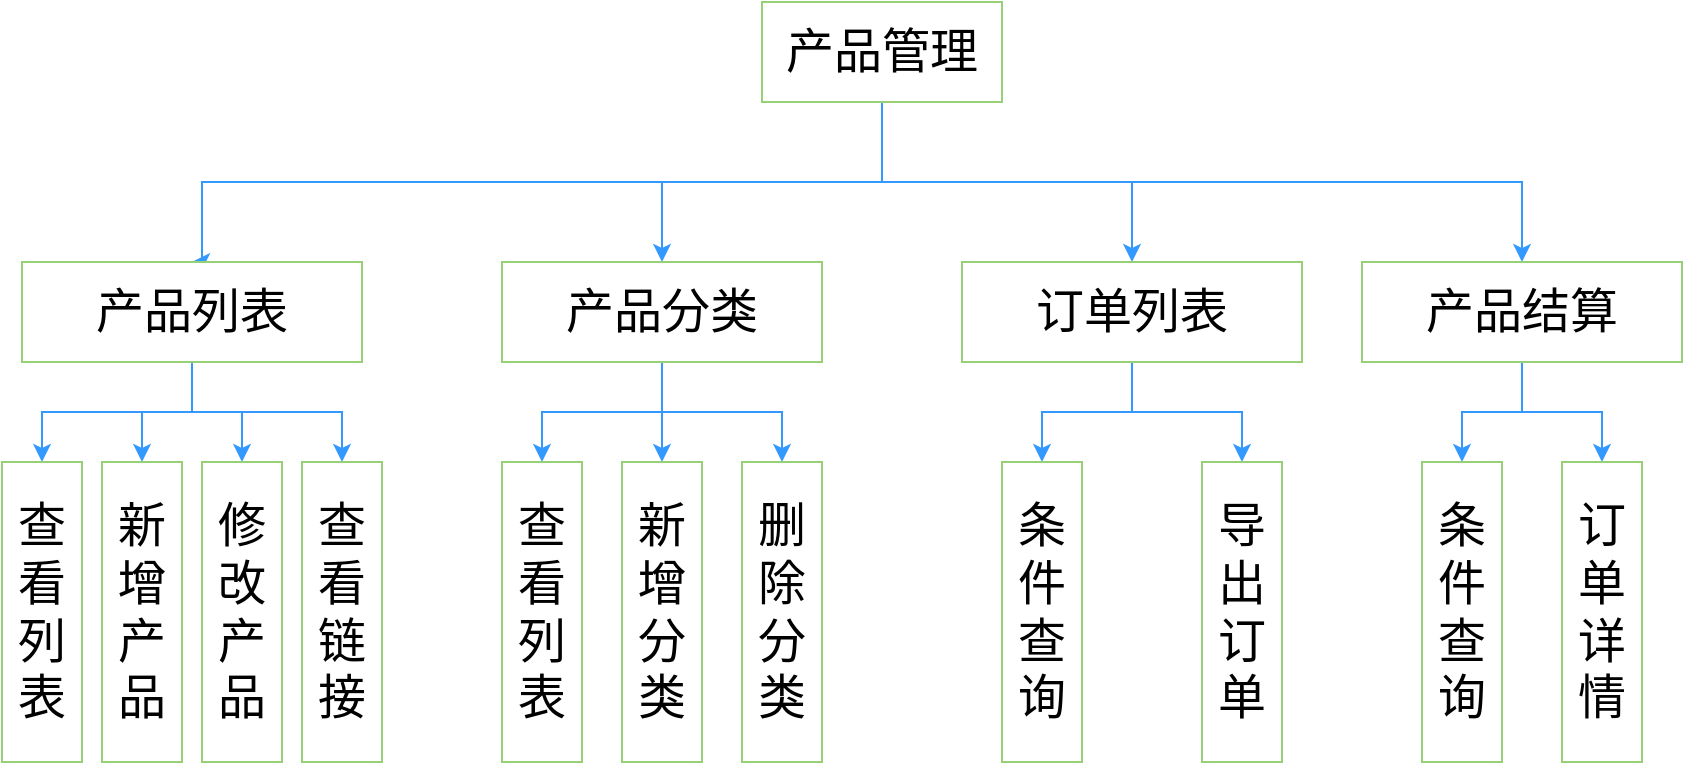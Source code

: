<mxfile version="20.2.6" type="github">
  <diagram id="2YnmBvnwqgAyrmYYEAlh" name="第 1 页">
    <mxGraphModel dx="1426" dy="1792" grid="1" gridSize="10" guides="1" tooltips="1" connect="1" arrows="1" fold="1" page="1" pageScale="1" pageWidth="827" pageHeight="1169" math="0" shadow="0">
      <root>
        <mxCell id="0" />
        <mxCell id="1" parent="0" />
        <mxCell id="NgeabX5yVp1asUE-ojEV-1" style="edgeStyle=orthogonalEdgeStyle;rounded=0;orthogonalLoop=1;jettySize=auto;html=1;entryX=0.5;entryY=0;entryDx=0;entryDy=0;fontSize=24;strokeColor=#3399FF;" edge="1" parent="1" source="NgeabX5yVp1asUE-ojEV-5" target="NgeabX5yVp1asUE-ojEV-6">
          <mxGeometry relative="1" as="geometry">
            <Array as="points">
              <mxPoint x="520" y="-570" />
              <mxPoint x="180" y="-570" />
              <mxPoint x="180" y="-530" />
            </Array>
          </mxGeometry>
        </mxCell>
        <mxCell id="NgeabX5yVp1asUE-ojEV-2" style="edgeStyle=orthogonalEdgeStyle;rounded=0;orthogonalLoop=1;jettySize=auto;html=1;entryX=0.5;entryY=0;entryDx=0;entryDy=0;fontSize=24;strokeColor=#3399FF;" edge="1" parent="1" source="NgeabX5yVp1asUE-ojEV-5" target="NgeabX5yVp1asUE-ojEV-7">
          <mxGeometry relative="1" as="geometry">
            <Array as="points">
              <mxPoint x="520" y="-570" />
              <mxPoint x="410" y="-570" />
            </Array>
          </mxGeometry>
        </mxCell>
        <mxCell id="NgeabX5yVp1asUE-ojEV-3" style="edgeStyle=orthogonalEdgeStyle;rounded=0;orthogonalLoop=1;jettySize=auto;html=1;entryX=0.5;entryY=0;entryDx=0;entryDy=0;fontSize=24;strokeColor=#3399FF;" edge="1" parent="1" source="NgeabX5yVp1asUE-ojEV-5" target="NgeabX5yVp1asUE-ojEV-8">
          <mxGeometry relative="1" as="geometry">
            <Array as="points">
              <mxPoint x="520" y="-570" />
              <mxPoint x="645" y="-570" />
            </Array>
          </mxGeometry>
        </mxCell>
        <mxCell id="NgeabX5yVp1asUE-ojEV-4" style="edgeStyle=orthogonalEdgeStyle;rounded=0;orthogonalLoop=1;jettySize=auto;html=1;entryX=0.5;entryY=0;entryDx=0;entryDy=0;fontSize=24;strokeColor=#3399FF;" edge="1" parent="1" source="NgeabX5yVp1asUE-ojEV-5" target="NgeabX5yVp1asUE-ojEV-9">
          <mxGeometry relative="1" as="geometry">
            <Array as="points">
              <mxPoint x="520" y="-570" />
              <mxPoint x="840" y="-570" />
            </Array>
          </mxGeometry>
        </mxCell>
        <mxCell id="NgeabX5yVp1asUE-ojEV-5" value="产品管理" style="rounded=0;whiteSpace=wrap;html=1;fontSize=24;strokeColor=#97D077;" vertex="1" parent="1">
          <mxGeometry x="460" y="-660" width="120" height="50" as="geometry" />
        </mxCell>
        <mxCell id="NgeabX5yVp1asUE-ojEV-22" style="edgeStyle=orthogonalEdgeStyle;rounded=0;orthogonalLoop=1;jettySize=auto;html=1;entryX=0.5;entryY=0;entryDx=0;entryDy=0;fontSize=24;strokeColor=#3399FF;" edge="1" parent="1" source="NgeabX5yVp1asUE-ojEV-6" target="NgeabX5yVp1asUE-ojEV-10">
          <mxGeometry relative="1" as="geometry" />
        </mxCell>
        <mxCell id="NgeabX5yVp1asUE-ojEV-23" style="edgeStyle=orthogonalEdgeStyle;rounded=0;orthogonalLoop=1;jettySize=auto;html=1;entryX=0.5;entryY=0;entryDx=0;entryDy=0;fontSize=24;strokeColor=#3399FF;" edge="1" parent="1" source="NgeabX5yVp1asUE-ojEV-6" target="NgeabX5yVp1asUE-ojEV-12">
          <mxGeometry relative="1" as="geometry" />
        </mxCell>
        <mxCell id="NgeabX5yVp1asUE-ojEV-24" style="edgeStyle=orthogonalEdgeStyle;rounded=0;orthogonalLoop=1;jettySize=auto;html=1;entryX=0.5;entryY=0;entryDx=0;entryDy=0;fontSize=24;strokeColor=#3399FF;" edge="1" parent="1" source="NgeabX5yVp1asUE-ojEV-6" target="NgeabX5yVp1asUE-ojEV-13">
          <mxGeometry relative="1" as="geometry" />
        </mxCell>
        <mxCell id="NgeabX5yVp1asUE-ojEV-25" style="edgeStyle=orthogonalEdgeStyle;rounded=0;orthogonalLoop=1;jettySize=auto;html=1;fontSize=24;strokeColor=#3399FF;" edge="1" parent="1" source="NgeabX5yVp1asUE-ojEV-6" target="NgeabX5yVp1asUE-ojEV-14">
          <mxGeometry relative="1" as="geometry" />
        </mxCell>
        <mxCell id="NgeabX5yVp1asUE-ojEV-6" value="产品列表" style="rounded=0;whiteSpace=wrap;html=1;fontSize=24;strokeColor=#97D077;" vertex="1" parent="1">
          <mxGeometry x="90" y="-530" width="170" height="50" as="geometry" />
        </mxCell>
        <mxCell id="NgeabX5yVp1asUE-ojEV-26" style="edgeStyle=orthogonalEdgeStyle;rounded=0;orthogonalLoop=1;jettySize=auto;html=1;entryX=0.5;entryY=0;entryDx=0;entryDy=0;fontSize=24;strokeColor=#3399FF;" edge="1" parent="1" source="NgeabX5yVp1asUE-ojEV-7" target="NgeabX5yVp1asUE-ojEV-15">
          <mxGeometry relative="1" as="geometry" />
        </mxCell>
        <mxCell id="NgeabX5yVp1asUE-ojEV-27" style="edgeStyle=orthogonalEdgeStyle;rounded=0;orthogonalLoop=1;jettySize=auto;html=1;entryX=0.5;entryY=0;entryDx=0;entryDy=0;fontSize=24;strokeColor=#3399FF;" edge="1" parent="1" source="NgeabX5yVp1asUE-ojEV-7" target="NgeabX5yVp1asUE-ojEV-16">
          <mxGeometry relative="1" as="geometry" />
        </mxCell>
        <mxCell id="NgeabX5yVp1asUE-ojEV-28" style="edgeStyle=orthogonalEdgeStyle;rounded=0;orthogonalLoop=1;jettySize=auto;html=1;entryX=0.5;entryY=0;entryDx=0;entryDy=0;fontSize=24;strokeColor=#3399FF;" edge="1" parent="1" source="NgeabX5yVp1asUE-ojEV-7" target="NgeabX5yVp1asUE-ojEV-17">
          <mxGeometry relative="1" as="geometry" />
        </mxCell>
        <mxCell id="NgeabX5yVp1asUE-ojEV-7" value="产品分类" style="rounded=0;whiteSpace=wrap;html=1;fontSize=24;strokeColor=#97D077;" vertex="1" parent="1">
          <mxGeometry x="330" y="-530" width="160" height="50" as="geometry" />
        </mxCell>
        <mxCell id="NgeabX5yVp1asUE-ojEV-29" style="edgeStyle=orthogonalEdgeStyle;rounded=0;orthogonalLoop=1;jettySize=auto;html=1;entryX=0.5;entryY=0;entryDx=0;entryDy=0;fontSize=24;strokeColor=#3399FF;" edge="1" parent="1" source="NgeabX5yVp1asUE-ojEV-8" target="NgeabX5yVp1asUE-ojEV-18">
          <mxGeometry relative="1" as="geometry" />
        </mxCell>
        <mxCell id="NgeabX5yVp1asUE-ojEV-30" style="edgeStyle=orthogonalEdgeStyle;rounded=0;orthogonalLoop=1;jettySize=auto;html=1;entryX=0.5;entryY=0;entryDx=0;entryDy=0;fontSize=24;strokeColor=#3399FF;" edge="1" parent="1" source="NgeabX5yVp1asUE-ojEV-8" target="NgeabX5yVp1asUE-ojEV-19">
          <mxGeometry relative="1" as="geometry" />
        </mxCell>
        <mxCell id="NgeabX5yVp1asUE-ojEV-8" value="订单列表" style="rounded=0;whiteSpace=wrap;html=1;fontSize=24;strokeColor=#97D077;" vertex="1" parent="1">
          <mxGeometry x="560" y="-530" width="170" height="50" as="geometry" />
        </mxCell>
        <mxCell id="NgeabX5yVp1asUE-ojEV-31" style="edgeStyle=orthogonalEdgeStyle;rounded=0;orthogonalLoop=1;jettySize=auto;html=1;entryX=0.5;entryY=0;entryDx=0;entryDy=0;fontSize=24;strokeColor=#3399FF;" edge="1" parent="1" source="NgeabX5yVp1asUE-ojEV-9" target="NgeabX5yVp1asUE-ojEV-20">
          <mxGeometry relative="1" as="geometry" />
        </mxCell>
        <mxCell id="NgeabX5yVp1asUE-ojEV-33" style="edgeStyle=orthogonalEdgeStyle;rounded=0;orthogonalLoop=1;jettySize=auto;html=1;entryX=0.5;entryY=0;entryDx=0;entryDy=0;fontSize=24;strokeColor=#3399FF;" edge="1" parent="1" source="NgeabX5yVp1asUE-ojEV-9" target="NgeabX5yVp1asUE-ojEV-21">
          <mxGeometry relative="1" as="geometry" />
        </mxCell>
        <mxCell id="NgeabX5yVp1asUE-ojEV-9" value="产品结算" style="rounded=0;whiteSpace=wrap;html=1;fontSize=24;strokeColor=#97D077;" vertex="1" parent="1">
          <mxGeometry x="760" y="-530" width="160" height="50" as="geometry" />
        </mxCell>
        <mxCell id="NgeabX5yVp1asUE-ojEV-10" value="&lt;font style=&quot;font-size: 24px;&quot;&gt;查看列表&lt;/font&gt;" style="rounded=0;whiteSpace=wrap;html=1;strokeColor=#97D077;" vertex="1" parent="1">
          <mxGeometry x="80" y="-430" width="40" height="150" as="geometry" />
        </mxCell>
        <mxCell id="NgeabX5yVp1asUE-ojEV-12" value="&lt;span style=&quot;font-size: 24px;&quot;&gt;新增产品&lt;/span&gt;" style="rounded=0;whiteSpace=wrap;html=1;strokeColor=#97D077;" vertex="1" parent="1">
          <mxGeometry x="130" y="-430" width="40" height="150" as="geometry" />
        </mxCell>
        <mxCell id="NgeabX5yVp1asUE-ojEV-13" value="&lt;span style=&quot;font-size: 24px;&quot;&gt;修改产品&lt;/span&gt;" style="rounded=0;whiteSpace=wrap;html=1;strokeColor=#97D077;" vertex="1" parent="1">
          <mxGeometry x="180" y="-430" width="40" height="150" as="geometry" />
        </mxCell>
        <mxCell id="NgeabX5yVp1asUE-ojEV-14" value="&lt;span style=&quot;font-size: 24px;&quot;&gt;查看链接&lt;/span&gt;" style="rounded=0;whiteSpace=wrap;html=1;strokeColor=#97D077;" vertex="1" parent="1">
          <mxGeometry x="230" y="-430" width="40" height="150" as="geometry" />
        </mxCell>
        <mxCell id="NgeabX5yVp1asUE-ojEV-15" value="&lt;span style=&quot;font-size: 24px;&quot;&gt;查看列表&lt;/span&gt;" style="rounded=0;whiteSpace=wrap;html=1;strokeColor=#97D077;" vertex="1" parent="1">
          <mxGeometry x="330" y="-430" width="40" height="150" as="geometry" />
        </mxCell>
        <mxCell id="NgeabX5yVp1asUE-ojEV-16" value="&lt;span style=&quot;font-size: 24px;&quot;&gt;新增分类&lt;/span&gt;" style="rounded=0;whiteSpace=wrap;html=1;strokeColor=#97D077;" vertex="1" parent="1">
          <mxGeometry x="390" y="-430" width="40" height="150" as="geometry" />
        </mxCell>
        <mxCell id="NgeabX5yVp1asUE-ojEV-17" value="&lt;span style=&quot;font-size: 24px;&quot;&gt;删除分类&lt;/span&gt;" style="rounded=0;whiteSpace=wrap;html=1;strokeColor=#97D077;" vertex="1" parent="1">
          <mxGeometry x="450" y="-430" width="40" height="150" as="geometry" />
        </mxCell>
        <mxCell id="NgeabX5yVp1asUE-ojEV-18" value="&lt;span style=&quot;font-size: 24px;&quot;&gt;条件查询&lt;/span&gt;" style="rounded=0;whiteSpace=wrap;html=1;strokeColor=#97D077;" vertex="1" parent="1">
          <mxGeometry x="580" y="-430" width="40" height="150" as="geometry" />
        </mxCell>
        <mxCell id="NgeabX5yVp1asUE-ojEV-19" value="&lt;span style=&quot;font-size: 24px;&quot;&gt;导出&lt;br&gt;订单&lt;br&gt;&lt;/span&gt;" style="rounded=0;whiteSpace=wrap;html=1;strokeColor=#97D077;" vertex="1" parent="1">
          <mxGeometry x="680" y="-430" width="40" height="150" as="geometry" />
        </mxCell>
        <mxCell id="NgeabX5yVp1asUE-ojEV-20" value="&lt;span style=&quot;font-size: 24px;&quot;&gt;条件查询&lt;/span&gt;" style="rounded=0;whiteSpace=wrap;html=1;strokeColor=#97D077;" vertex="1" parent="1">
          <mxGeometry x="790" y="-430" width="40" height="150" as="geometry" />
        </mxCell>
        <mxCell id="NgeabX5yVp1asUE-ojEV-21" value="&lt;span style=&quot;font-size: 24px;&quot;&gt;订单详情&lt;/span&gt;" style="rounded=0;whiteSpace=wrap;html=1;strokeColor=#97D077;" vertex="1" parent="1">
          <mxGeometry x="860" y="-430" width="40" height="150" as="geometry" />
        </mxCell>
      </root>
    </mxGraphModel>
  </diagram>
</mxfile>
